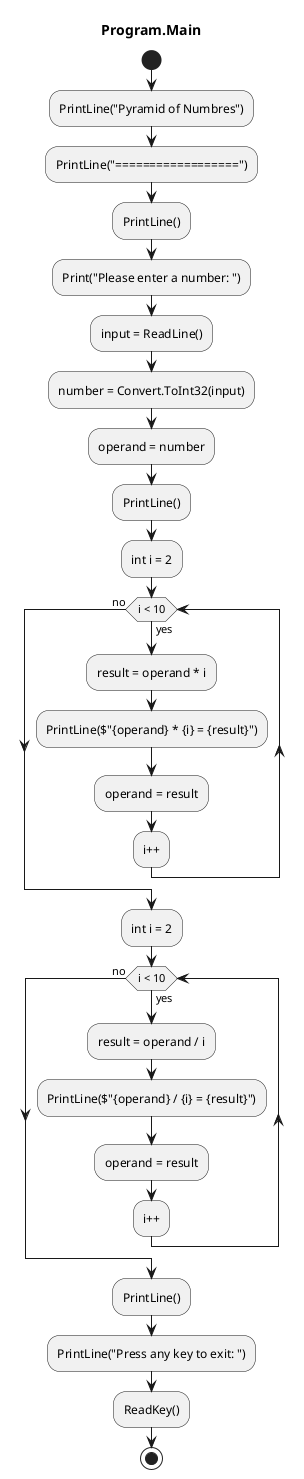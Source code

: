 @startuml Program.Main
title Program.Main
start
:PrintLine("Pyramid of Numbres");
:PrintLine("==================");
:PrintLine();
:Print("Please enter a number: ");
:input = ReadLine();
:number = Convert.ToInt32(input);
:operand = number;
:PrintLine();
:int i = 2;
while (i < 10) is (yes)
    :result = operand * i;
    :PrintLine($"{operand} * {i} = {result}");
    :operand = result;
:i++;
endwhile (no)
:int i = 2;
while (i < 10) is (yes)
    :result = operand / i;
    :PrintLine($"{operand} / {i} = {result}");
    :operand = result;
:i++;
endwhile (no)
:PrintLine();
:PrintLine("Press any key to exit: ");
:ReadKey();
stop
@enduml
